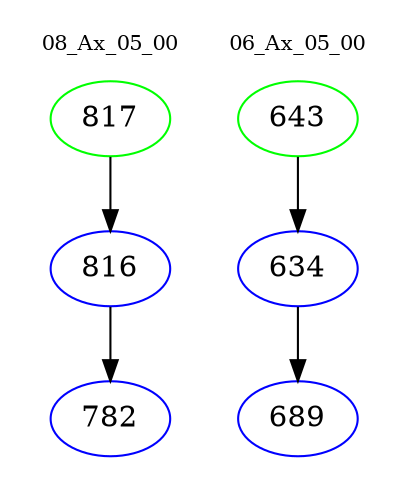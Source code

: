 digraph{
subgraph cluster_0 {
color = white
label = "08_Ax_05_00";
fontsize=10;
T0_817 [label="817", color="green"]
T0_817 -> T0_816 [color="black"]
T0_816 [label="816", color="blue"]
T0_816 -> T0_782 [color="black"]
T0_782 [label="782", color="blue"]
}
subgraph cluster_1 {
color = white
label = "06_Ax_05_00";
fontsize=10;
T1_643 [label="643", color="green"]
T1_643 -> T1_634 [color="black"]
T1_634 [label="634", color="blue"]
T1_634 -> T1_689 [color="black"]
T1_689 [label="689", color="blue"]
}
}
